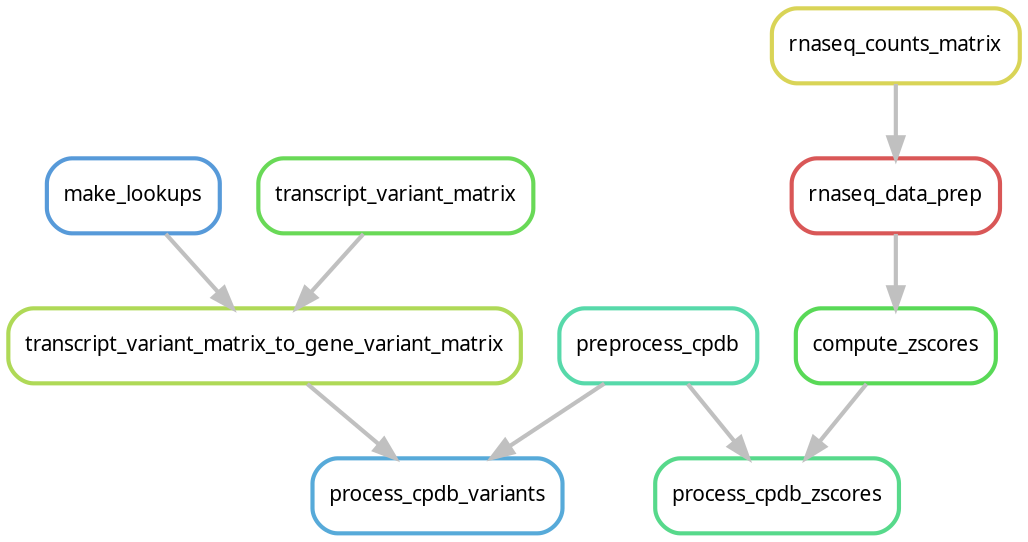 digraph snakemake_dag {
    graph[bgcolor=white, margin=0];
    node[shape=box, style=rounded, fontname=sans,                 fontsize=10, penwidth=2];
    edge[penwidth=2, color=grey];
	0[label = "rnaseq_data_prep", color = "0.00 0.6 0.85", style="rounded"];
	1[label = "preprocess_cpdb", color = "0.44 0.6 0.85", style="rounded"];
	2[label = "make_lookups", color = "0.58 0.6 0.85", style="rounded"];
	3[label = "process_cpdb_zscores", color = "0.40 0.6 0.85", style="rounded"];
	4[label = "transcript_variant_matrix_to_gene_variant_matrix", color = "0.22 0.6 0.85", style="rounded"];
	5[label = "process_cpdb_variants", color = "0.56 0.6 0.85", style="rounded"];
	6[label = "transcript_variant_matrix", color = "0.31 0.6 0.85", style="rounded"];
	7[label = "compute_zscores", color = "0.33 0.6 0.85", style="rounded"];
	8[label = "rnaseq_counts_matrix", color = "0.16 0.6 0.85", style="rounded"];
	8 -> 0
	1 -> 3
	7 -> 3
	6 -> 4
	2 -> 4
	1 -> 5
	4 -> 5
	0 -> 7
}            
